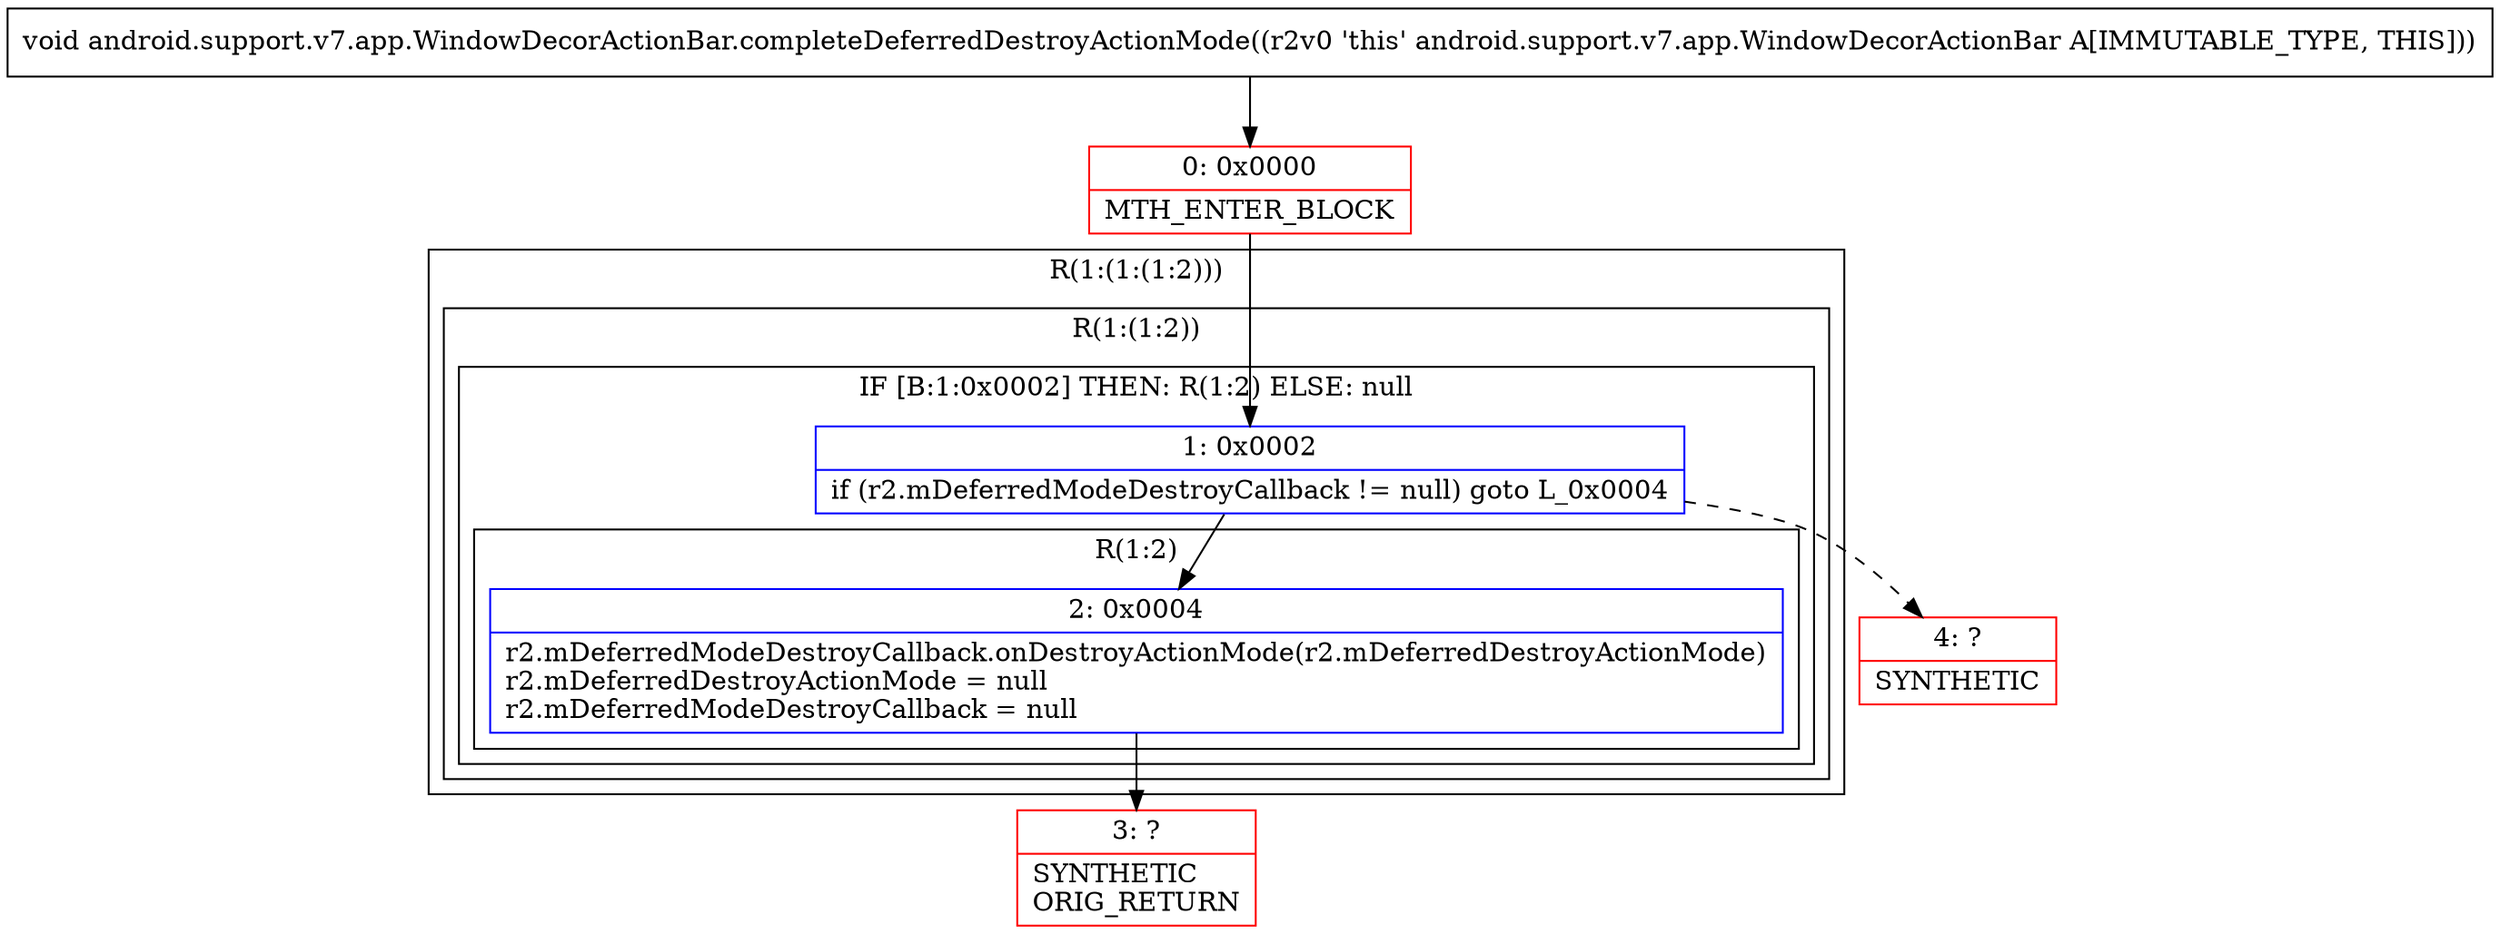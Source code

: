 digraph "CFG forandroid.support.v7.app.WindowDecorActionBar.completeDeferredDestroyActionMode()V" {
subgraph cluster_Region_1292392842 {
label = "R(1:(1:(1:2)))";
node [shape=record,color=blue];
subgraph cluster_Region_556021170 {
label = "R(1:(1:2))";
node [shape=record,color=blue];
subgraph cluster_IfRegion_1466537711 {
label = "IF [B:1:0x0002] THEN: R(1:2) ELSE: null";
node [shape=record,color=blue];
Node_1 [shape=record,label="{1\:\ 0x0002|if (r2.mDeferredModeDestroyCallback != null) goto L_0x0004\l}"];
subgraph cluster_Region_1545678791 {
label = "R(1:2)";
node [shape=record,color=blue];
Node_2 [shape=record,label="{2\:\ 0x0004|r2.mDeferredModeDestroyCallback.onDestroyActionMode(r2.mDeferredDestroyActionMode)\lr2.mDeferredDestroyActionMode = null\lr2.mDeferredModeDestroyCallback = null\l}"];
}
}
}
}
Node_0 [shape=record,color=red,label="{0\:\ 0x0000|MTH_ENTER_BLOCK\l}"];
Node_3 [shape=record,color=red,label="{3\:\ ?|SYNTHETIC\lORIG_RETURN\l}"];
Node_4 [shape=record,color=red,label="{4\:\ ?|SYNTHETIC\l}"];
MethodNode[shape=record,label="{void android.support.v7.app.WindowDecorActionBar.completeDeferredDestroyActionMode((r2v0 'this' android.support.v7.app.WindowDecorActionBar A[IMMUTABLE_TYPE, THIS])) }"];
MethodNode -> Node_0;
Node_1 -> Node_2;
Node_1 -> Node_4[style=dashed];
Node_2 -> Node_3;
Node_0 -> Node_1;
}

